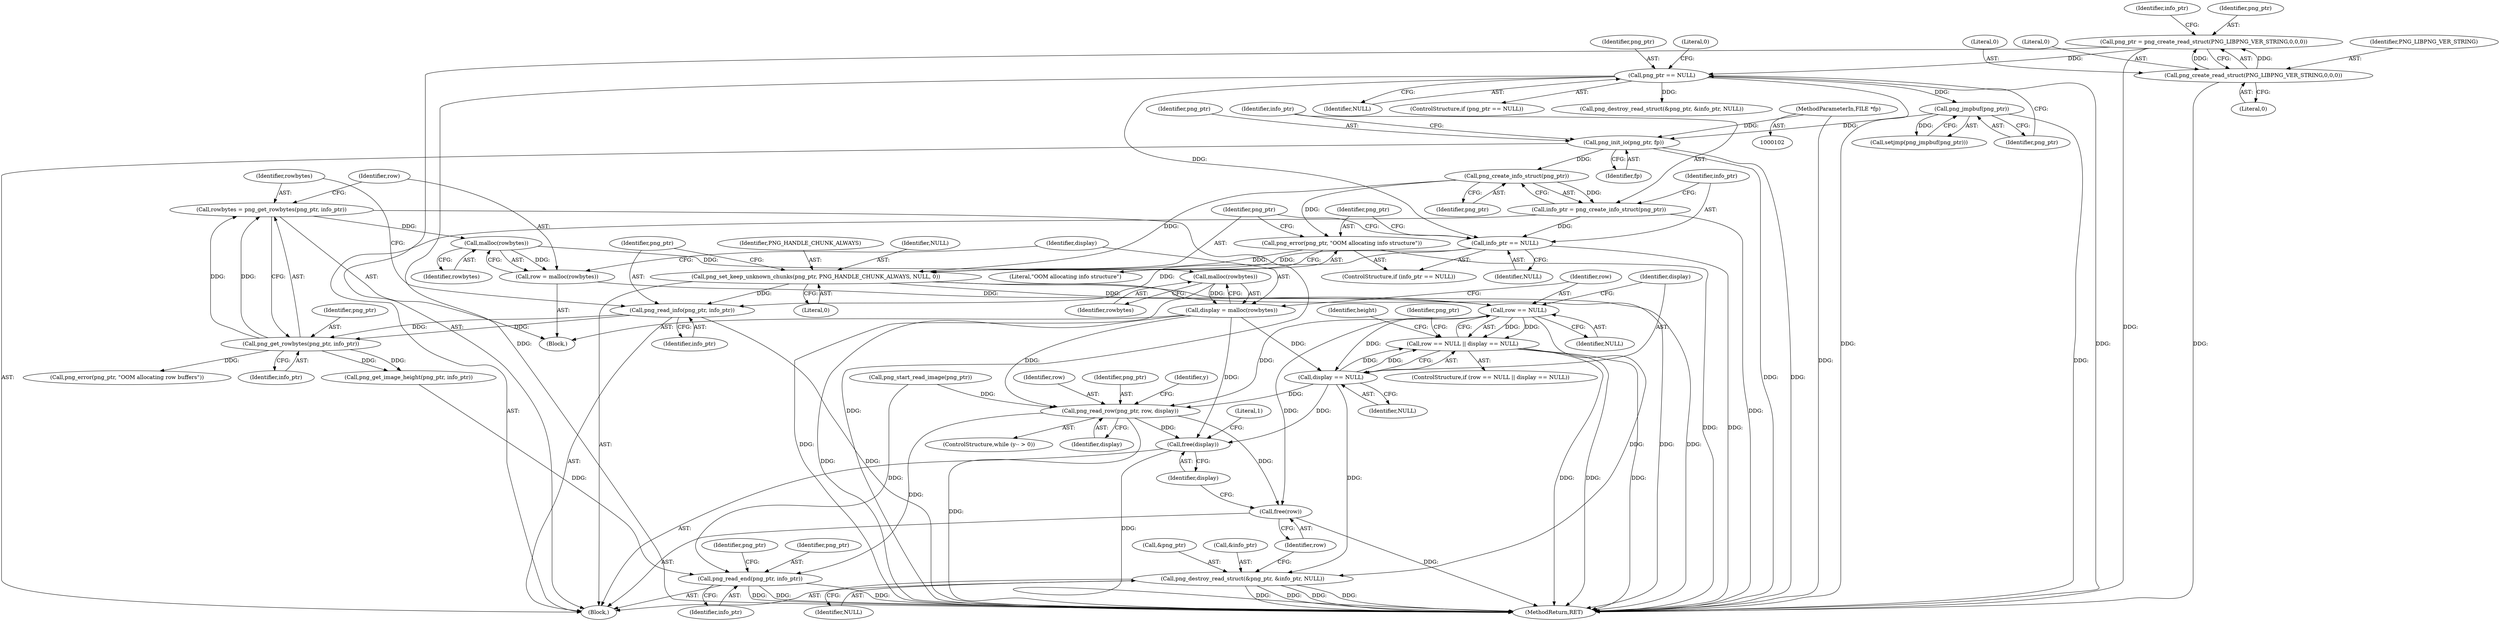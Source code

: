 digraph "0_Android_9d4853418ab2f754c2b63e091c29c5529b8b86ca_153@API" {
"1000187" [label="(Call,malloc(rowbytes))"];
"1000180" [label="(Call,rowbytes = png_get_rowbytes(png_ptr, info_ptr))"];
"1000182" [label="(Call,png_get_rowbytes(png_ptr, info_ptr))"];
"1000175" [label="(Call,png_read_info(png_ptr, info_ptr))"];
"1000170" [label="(Call,png_set_keep_unknown_chunks(png_ptr, PNG_HANDLE_CHUNK_ALWAYS, NULL, 0))"];
"1000167" [label="(Call,png_error(png_ptr, \"OOM allocating info structure\"))"];
"1000161" [label="(Call,png_create_info_struct(png_ptr))"];
"1000156" [label="(Call,png_init_io(png_ptr, fp))"];
"1000133" [label="(Call,png_jmpbuf(png_ptr))"];
"1000126" [label="(Call,png_ptr == NULL)"];
"1000106" [label="(Call,png_ptr = png_create_read_struct(PNG_LIBPNG_VER_STRING,0,0,0))"];
"1000108" [label="(Call,png_create_read_struct(PNG_LIBPNG_VER_STRING,0,0,0))"];
"1000103" [label="(MethodParameterIn,FILE *fp)"];
"1000164" [label="(Call,info_ptr == NULL)"];
"1000159" [label="(Call,info_ptr = png_create_info_struct(png_ptr))"];
"1000185" [label="(Call,row = malloc(rowbytes))"];
"1000195" [label="(Call,row == NULL)"];
"1000194" [label="(Call,row == NULL || display == NULL)"];
"1000198" [label="(Call,display == NULL)"];
"1000238" [label="(Call,png_read_row(png_ptr, row, display))"];
"1000242" [label="(Call,png_read_end(png_ptr, info_ptr))"];
"1000251" [label="(Call,free(row))"];
"1000253" [label="(Call,free(display))"];
"1000245" [label="(Call,png_destroy_read_struct(&png_ptr, &info_ptr, NULL))"];
"1000191" [label="(Call,malloc(rowbytes))"];
"1000189" [label="(Call,display = malloc(rowbytes))"];
"1000133" [label="(Call,png_jmpbuf(png_ptr))"];
"1000177" [label="(Identifier,info_ptr)"];
"1000241" [label="(Identifier,display)"];
"1000134" [label="(Identifier,png_ptr)"];
"1000252" [label="(Identifier,row)"];
"1000166" [label="(Identifier,NULL)"];
"1000257" [label="(MethodReturn,RET)"];
"1000187" [label="(Call,malloc(rowbytes))"];
"1000250" [label="(Identifier,NULL)"];
"1000183" [label="(Identifier,png_ptr)"];
"1000127" [label="(Identifier,png_ptr)"];
"1000201" [label="(Call,png_error(png_ptr, \"OOM allocating row buffers\"))"];
"1000233" [label="(ControlStructure,while (y-- > 0))"];
"1000175" [label="(Call,png_read_info(png_ptr, info_ptr))"];
"1000180" [label="(Call,rowbytes = png_get_rowbytes(png_ptr, info_ptr))"];
"1000109" [label="(Identifier,PNG_LIBPNG_VER_STRING)"];
"1000132" [label="(Call,setjmp(png_jmpbuf(png_ptr)))"];
"1000188" [label="(Identifier,rowbytes)"];
"1000172" [label="(Identifier,PNG_HANDLE_CHUNK_ALWAYS)"];
"1000246" [label="(Call,&png_ptr)"];
"1000181" [label="(Identifier,rowbytes)"];
"1000185" [label="(Call,row = malloc(rowbytes))"];
"1000199" [label="(Identifier,display)"];
"1000165" [label="(Identifier,info_ptr)"];
"1000173" [label="(Identifier,NULL)"];
"1000194" [label="(Call,row == NULL || display == NULL)"];
"1000168" [label="(Identifier,png_ptr)"];
"1000253" [label="(Call,free(display))"];
"1000115" [label="(Identifier,info_ptr)"];
"1000159" [label="(Call,info_ptr = png_create_info_struct(png_ptr))"];
"1000191" [label="(Call,malloc(rowbytes))"];
"1000198" [label="(Call,display == NULL)"];
"1000162" [label="(Identifier,png_ptr)"];
"1000217" [label="(Call,png_start_read_image(png_ptr))"];
"1000157" [label="(Identifier,png_ptr)"];
"1000189" [label="(Call,display = malloc(rowbytes))"];
"1000107" [label="(Identifier,png_ptr)"];
"1000245" [label="(Call,png_destroy_read_struct(&png_ptr, &info_ptr, NULL))"];
"1000242" [label="(Call,png_read_end(png_ptr, info_ptr))"];
"1000104" [label="(Block,)"];
"1000169" [label="(Literal,\"OOM allocating info structure\")"];
"1000190" [label="(Identifier,display)"];
"1000161" [label="(Call,png_create_info_struct(png_ptr))"];
"1000254" [label="(Identifier,display)"];
"1000200" [label="(Identifier,NULL)"];
"1000186" [label="(Identifier,row)"];
"1000184" [label="(Identifier,info_ptr)"];
"1000195" [label="(Call,row == NULL)"];
"1000110" [label="(Literal,0)"];
"1000240" [label="(Identifier,row)"];
"1000108" [label="(Call,png_create_read_struct(PNG_LIBPNG_VER_STRING,0,0,0))"];
"1000197" [label="(Identifier,NULL)"];
"1000126" [label="(Call,png_ptr == NULL)"];
"1000248" [label="(Call,&info_ptr)"];
"1000244" [label="(Identifier,info_ptr)"];
"1000176" [label="(Identifier,png_ptr)"];
"1000170" [label="(Call,png_set_keep_unknown_chunks(png_ptr, PNG_HANDLE_CHUNK_ALWAYS, NULL, 0))"];
"1000112" [label="(Literal,0)"];
"1000158" [label="(Identifier,fp)"];
"1000196" [label="(Identifier,row)"];
"1000163" [label="(ControlStructure,if (info_ptr == NULL))"];
"1000238" [label="(Call,png_read_row(png_ptr, row, display))"];
"1000193" [label="(ControlStructure,if (row == NULL || display == NULL))"];
"1000207" [label="(Identifier,height)"];
"1000192" [label="(Identifier,rowbytes)"];
"1000156" [label="(Call,png_init_io(png_ptr, fp))"];
"1000239" [label="(Identifier,png_ptr)"];
"1000128" [label="(Identifier,NULL)"];
"1000125" [label="(ControlStructure,if (png_ptr == NULL))"];
"1000247" [label="(Identifier,png_ptr)"];
"1000182" [label="(Call,png_get_rowbytes(png_ptr, info_ptr))"];
"1000164" [label="(Call,info_ptr == NULL)"];
"1000174" [label="(Literal,0)"];
"1000251" [label="(Call,free(row))"];
"1000256" [label="(Literal,1)"];
"1000171" [label="(Identifier,png_ptr)"];
"1000178" [label="(Block,)"];
"1000130" [label="(Literal,0)"];
"1000236" [label="(Identifier,y)"];
"1000103" [label="(MethodParameterIn,FILE *fp)"];
"1000106" [label="(Call,png_ptr = png_create_read_struct(PNG_LIBPNG_VER_STRING,0,0,0))"];
"1000111" [label="(Literal,0)"];
"1000243" [label="(Identifier,png_ptr)"];
"1000208" [label="(Call,png_get_image_height(png_ptr, info_ptr))"];
"1000160" [label="(Identifier,info_ptr)"];
"1000202" [label="(Identifier,png_ptr)"];
"1000167" [label="(Call,png_error(png_ptr, \"OOM allocating info structure\"))"];
"1000136" [label="(Call,png_destroy_read_struct(&png_ptr, &info_ptr, NULL))"];
"1000187" -> "1000185"  [label="AST: "];
"1000187" -> "1000188"  [label="CFG: "];
"1000188" -> "1000187"  [label="AST: "];
"1000185" -> "1000187"  [label="CFG: "];
"1000187" -> "1000185"  [label="DDG: "];
"1000180" -> "1000187"  [label="DDG: "];
"1000187" -> "1000191"  [label="DDG: "];
"1000180" -> "1000178"  [label="AST: "];
"1000180" -> "1000182"  [label="CFG: "];
"1000181" -> "1000180"  [label="AST: "];
"1000182" -> "1000180"  [label="AST: "];
"1000186" -> "1000180"  [label="CFG: "];
"1000180" -> "1000257"  [label="DDG: "];
"1000182" -> "1000180"  [label="DDG: "];
"1000182" -> "1000180"  [label="DDG: "];
"1000182" -> "1000184"  [label="CFG: "];
"1000183" -> "1000182"  [label="AST: "];
"1000184" -> "1000182"  [label="AST: "];
"1000175" -> "1000182"  [label="DDG: "];
"1000175" -> "1000182"  [label="DDG: "];
"1000182" -> "1000201"  [label="DDG: "];
"1000182" -> "1000208"  [label="DDG: "];
"1000182" -> "1000208"  [label="DDG: "];
"1000175" -> "1000104"  [label="AST: "];
"1000175" -> "1000177"  [label="CFG: "];
"1000176" -> "1000175"  [label="AST: "];
"1000177" -> "1000175"  [label="AST: "];
"1000181" -> "1000175"  [label="CFG: "];
"1000175" -> "1000257"  [label="DDG: "];
"1000170" -> "1000175"  [label="DDG: "];
"1000164" -> "1000175"  [label="DDG: "];
"1000170" -> "1000104"  [label="AST: "];
"1000170" -> "1000174"  [label="CFG: "];
"1000171" -> "1000170"  [label="AST: "];
"1000172" -> "1000170"  [label="AST: "];
"1000173" -> "1000170"  [label="AST: "];
"1000174" -> "1000170"  [label="AST: "];
"1000176" -> "1000170"  [label="CFG: "];
"1000170" -> "1000257"  [label="DDG: "];
"1000170" -> "1000257"  [label="DDG: "];
"1000167" -> "1000170"  [label="DDG: "];
"1000161" -> "1000170"  [label="DDG: "];
"1000164" -> "1000170"  [label="DDG: "];
"1000170" -> "1000195"  [label="DDG: "];
"1000167" -> "1000163"  [label="AST: "];
"1000167" -> "1000169"  [label="CFG: "];
"1000168" -> "1000167"  [label="AST: "];
"1000169" -> "1000167"  [label="AST: "];
"1000171" -> "1000167"  [label="CFG: "];
"1000167" -> "1000257"  [label="DDG: "];
"1000161" -> "1000167"  [label="DDG: "];
"1000161" -> "1000159"  [label="AST: "];
"1000161" -> "1000162"  [label="CFG: "];
"1000162" -> "1000161"  [label="AST: "];
"1000159" -> "1000161"  [label="CFG: "];
"1000161" -> "1000159"  [label="DDG: "];
"1000156" -> "1000161"  [label="DDG: "];
"1000156" -> "1000104"  [label="AST: "];
"1000156" -> "1000158"  [label="CFG: "];
"1000157" -> "1000156"  [label="AST: "];
"1000158" -> "1000156"  [label="AST: "];
"1000160" -> "1000156"  [label="CFG: "];
"1000156" -> "1000257"  [label="DDG: "];
"1000156" -> "1000257"  [label="DDG: "];
"1000133" -> "1000156"  [label="DDG: "];
"1000103" -> "1000156"  [label="DDG: "];
"1000133" -> "1000132"  [label="AST: "];
"1000133" -> "1000134"  [label="CFG: "];
"1000134" -> "1000133"  [label="AST: "];
"1000132" -> "1000133"  [label="CFG: "];
"1000133" -> "1000257"  [label="DDG: "];
"1000133" -> "1000132"  [label="DDG: "];
"1000126" -> "1000133"  [label="DDG: "];
"1000126" -> "1000125"  [label="AST: "];
"1000126" -> "1000128"  [label="CFG: "];
"1000127" -> "1000126"  [label="AST: "];
"1000128" -> "1000126"  [label="AST: "];
"1000130" -> "1000126"  [label="CFG: "];
"1000134" -> "1000126"  [label="CFG: "];
"1000126" -> "1000257"  [label="DDG: "];
"1000126" -> "1000257"  [label="DDG: "];
"1000126" -> "1000257"  [label="DDG: "];
"1000106" -> "1000126"  [label="DDG: "];
"1000126" -> "1000136"  [label="DDG: "];
"1000126" -> "1000164"  [label="DDG: "];
"1000106" -> "1000104"  [label="AST: "];
"1000106" -> "1000108"  [label="CFG: "];
"1000107" -> "1000106"  [label="AST: "];
"1000108" -> "1000106"  [label="AST: "];
"1000115" -> "1000106"  [label="CFG: "];
"1000106" -> "1000257"  [label="DDG: "];
"1000108" -> "1000106"  [label="DDG: "];
"1000108" -> "1000106"  [label="DDG: "];
"1000108" -> "1000112"  [label="CFG: "];
"1000109" -> "1000108"  [label="AST: "];
"1000110" -> "1000108"  [label="AST: "];
"1000111" -> "1000108"  [label="AST: "];
"1000112" -> "1000108"  [label="AST: "];
"1000108" -> "1000257"  [label="DDG: "];
"1000103" -> "1000102"  [label="AST: "];
"1000103" -> "1000257"  [label="DDG: "];
"1000164" -> "1000163"  [label="AST: "];
"1000164" -> "1000166"  [label="CFG: "];
"1000165" -> "1000164"  [label="AST: "];
"1000166" -> "1000164"  [label="AST: "];
"1000168" -> "1000164"  [label="CFG: "];
"1000171" -> "1000164"  [label="CFG: "];
"1000164" -> "1000257"  [label="DDG: "];
"1000159" -> "1000164"  [label="DDG: "];
"1000159" -> "1000104"  [label="AST: "];
"1000160" -> "1000159"  [label="AST: "];
"1000165" -> "1000159"  [label="CFG: "];
"1000159" -> "1000257"  [label="DDG: "];
"1000185" -> "1000178"  [label="AST: "];
"1000186" -> "1000185"  [label="AST: "];
"1000190" -> "1000185"  [label="CFG: "];
"1000185" -> "1000195"  [label="DDG: "];
"1000195" -> "1000194"  [label="AST: "];
"1000195" -> "1000197"  [label="CFG: "];
"1000196" -> "1000195"  [label="AST: "];
"1000197" -> "1000195"  [label="AST: "];
"1000199" -> "1000195"  [label="CFG: "];
"1000194" -> "1000195"  [label="CFG: "];
"1000195" -> "1000194"  [label="DDG: "];
"1000195" -> "1000194"  [label="DDG: "];
"1000195" -> "1000198"  [label="DDG: "];
"1000195" -> "1000238"  [label="DDG: "];
"1000195" -> "1000245"  [label="DDG: "];
"1000195" -> "1000251"  [label="DDG: "];
"1000194" -> "1000193"  [label="AST: "];
"1000194" -> "1000198"  [label="CFG: "];
"1000198" -> "1000194"  [label="AST: "];
"1000202" -> "1000194"  [label="CFG: "];
"1000207" -> "1000194"  [label="CFG: "];
"1000194" -> "1000257"  [label="DDG: "];
"1000194" -> "1000257"  [label="DDG: "];
"1000194" -> "1000257"  [label="DDG: "];
"1000198" -> "1000194"  [label="DDG: "];
"1000198" -> "1000194"  [label="DDG: "];
"1000198" -> "1000200"  [label="CFG: "];
"1000199" -> "1000198"  [label="AST: "];
"1000200" -> "1000198"  [label="AST: "];
"1000189" -> "1000198"  [label="DDG: "];
"1000198" -> "1000238"  [label="DDG: "];
"1000198" -> "1000245"  [label="DDG: "];
"1000198" -> "1000253"  [label="DDG: "];
"1000238" -> "1000233"  [label="AST: "];
"1000238" -> "1000241"  [label="CFG: "];
"1000239" -> "1000238"  [label="AST: "];
"1000240" -> "1000238"  [label="AST: "];
"1000241" -> "1000238"  [label="AST: "];
"1000236" -> "1000238"  [label="CFG: "];
"1000238" -> "1000257"  [label="DDG: "];
"1000217" -> "1000238"  [label="DDG: "];
"1000189" -> "1000238"  [label="DDG: "];
"1000238" -> "1000242"  [label="DDG: "];
"1000238" -> "1000251"  [label="DDG: "];
"1000238" -> "1000253"  [label="DDG: "];
"1000242" -> "1000104"  [label="AST: "];
"1000242" -> "1000244"  [label="CFG: "];
"1000243" -> "1000242"  [label="AST: "];
"1000244" -> "1000242"  [label="AST: "];
"1000247" -> "1000242"  [label="CFG: "];
"1000242" -> "1000257"  [label="DDG: "];
"1000242" -> "1000257"  [label="DDG: "];
"1000242" -> "1000257"  [label="DDG: "];
"1000217" -> "1000242"  [label="DDG: "];
"1000208" -> "1000242"  [label="DDG: "];
"1000251" -> "1000104"  [label="AST: "];
"1000251" -> "1000252"  [label="CFG: "];
"1000252" -> "1000251"  [label="AST: "];
"1000254" -> "1000251"  [label="CFG: "];
"1000251" -> "1000257"  [label="DDG: "];
"1000253" -> "1000104"  [label="AST: "];
"1000253" -> "1000254"  [label="CFG: "];
"1000254" -> "1000253"  [label="AST: "];
"1000256" -> "1000253"  [label="CFG: "];
"1000253" -> "1000257"  [label="DDG: "];
"1000189" -> "1000253"  [label="DDG: "];
"1000245" -> "1000104"  [label="AST: "];
"1000245" -> "1000250"  [label="CFG: "];
"1000246" -> "1000245"  [label="AST: "];
"1000248" -> "1000245"  [label="AST: "];
"1000250" -> "1000245"  [label="AST: "];
"1000252" -> "1000245"  [label="CFG: "];
"1000245" -> "1000257"  [label="DDG: "];
"1000245" -> "1000257"  [label="DDG: "];
"1000245" -> "1000257"  [label="DDG: "];
"1000245" -> "1000257"  [label="DDG: "];
"1000191" -> "1000189"  [label="AST: "];
"1000191" -> "1000192"  [label="CFG: "];
"1000192" -> "1000191"  [label="AST: "];
"1000189" -> "1000191"  [label="CFG: "];
"1000191" -> "1000257"  [label="DDG: "];
"1000191" -> "1000189"  [label="DDG: "];
"1000189" -> "1000178"  [label="AST: "];
"1000190" -> "1000189"  [label="AST: "];
"1000196" -> "1000189"  [label="CFG: "];
"1000189" -> "1000257"  [label="DDG: "];
}
